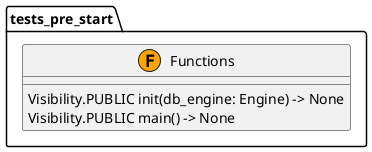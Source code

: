 @startuml
skinparam classAttributeIconSize 0

package "tests_pre_start" {
  class Functions <<(F,orange)>> {
    Visibility.PUBLIC init(db_engine: Engine) -> None
    Visibility.PUBLIC main() -> None
  }
}

' Relationships
@enduml